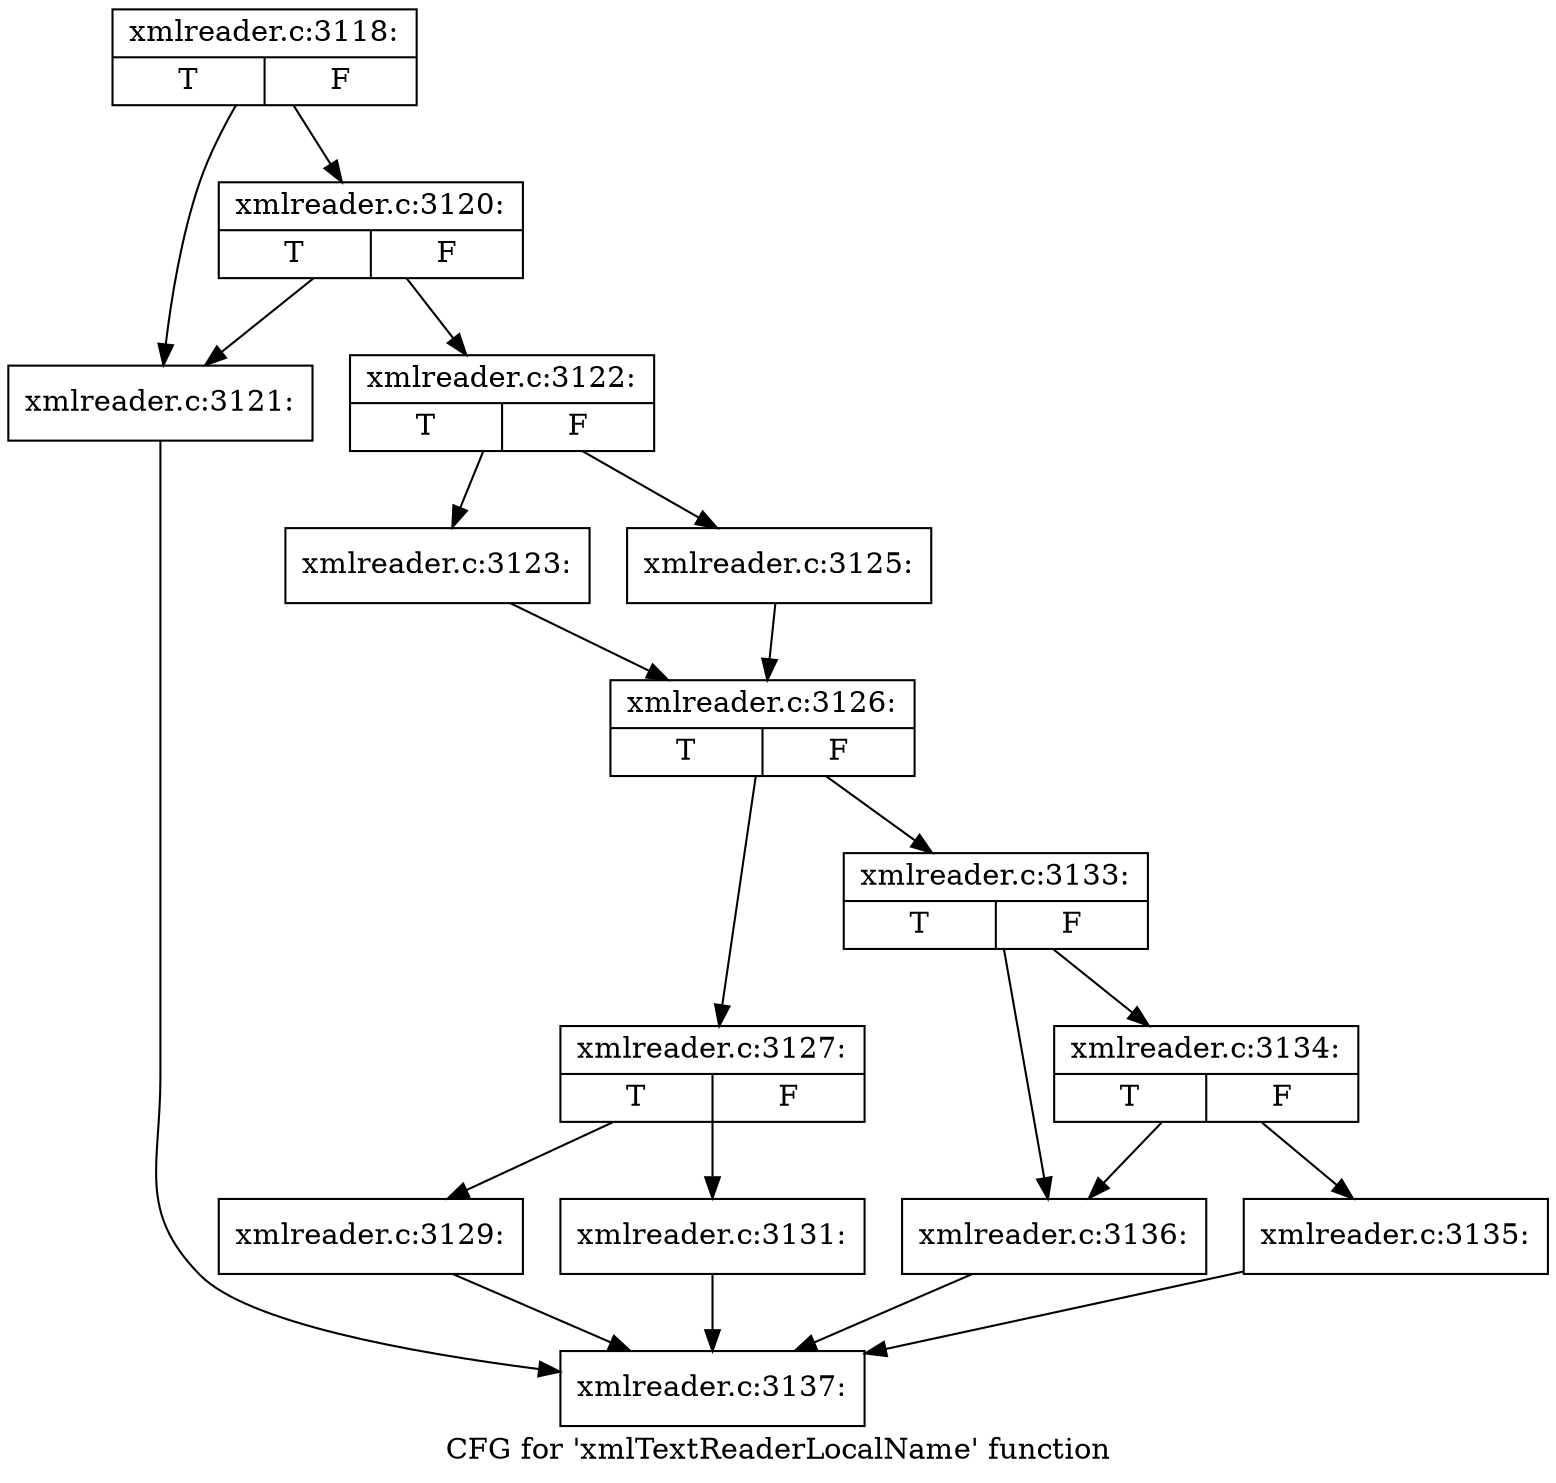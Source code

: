 digraph "CFG for 'xmlTextReaderLocalName' function" {
	label="CFG for 'xmlTextReaderLocalName' function";

	Node0x55e4493abc00 [shape=record,label="{xmlreader.c:3118:|{<s0>T|<s1>F}}"];
	Node0x55e4493abc00 -> Node0x55e448fb1730;
	Node0x55e4493abc00 -> Node0x55e448fb17d0;
	Node0x55e448fb17d0 [shape=record,label="{xmlreader.c:3120:|{<s0>T|<s1>F}}"];
	Node0x55e448fb17d0 -> Node0x55e448fb1730;
	Node0x55e448fb17d0 -> Node0x55e448fb1780;
	Node0x55e448fb1730 [shape=record,label="{xmlreader.c:3121:}"];
	Node0x55e448fb1730 -> Node0x55e4493b5da0;
	Node0x55e448fb1780 [shape=record,label="{xmlreader.c:3122:|{<s0>T|<s1>F}}"];
	Node0x55e448fb1780 -> Node0x55e44932cda0;
	Node0x55e448fb1780 -> Node0x55e44932ce40;
	Node0x55e44932cda0 [shape=record,label="{xmlreader.c:3123:}"];
	Node0x55e44932cda0 -> Node0x55e44932cdf0;
	Node0x55e44932ce40 [shape=record,label="{xmlreader.c:3125:}"];
	Node0x55e44932ce40 -> Node0x55e44932cdf0;
	Node0x55e44932cdf0 [shape=record,label="{xmlreader.c:3126:|{<s0>T|<s1>F}}"];
	Node0x55e44932cdf0 -> Node0x55e44932d6b0;
	Node0x55e44932cdf0 -> Node0x55e44932d700;
	Node0x55e44932d6b0 [shape=record,label="{xmlreader.c:3127:|{<s0>T|<s1>F}}"];
	Node0x55e44932d6b0 -> Node0x55e44932df90;
	Node0x55e44932d6b0 -> Node0x55e44932e030;
	Node0x55e44932df90 [shape=record,label="{xmlreader.c:3129:}"];
	Node0x55e44932df90 -> Node0x55e4493b5da0;
	Node0x55e44932e030 [shape=record,label="{xmlreader.c:3131:}"];
	Node0x55e44932e030 -> Node0x55e4493b5da0;
	Node0x55e44932d700 [shape=record,label="{xmlreader.c:3133:|{<s0>T|<s1>F}}"];
	Node0x55e44932d700 -> Node0x55e4493bed20;
	Node0x55e44932d700 -> Node0x55e4493becd0;
	Node0x55e4493bed20 [shape=record,label="{xmlreader.c:3134:|{<s0>T|<s1>F}}"];
	Node0x55e4493bed20 -> Node0x55e44932dfe0;
	Node0x55e4493bed20 -> Node0x55e4493becd0;
	Node0x55e44932dfe0 [shape=record,label="{xmlreader.c:3135:}"];
	Node0x55e44932dfe0 -> Node0x55e4493b5da0;
	Node0x55e4493becd0 [shape=record,label="{xmlreader.c:3136:}"];
	Node0x55e4493becd0 -> Node0x55e4493b5da0;
	Node0x55e4493b5da0 [shape=record,label="{xmlreader.c:3137:}"];
}
